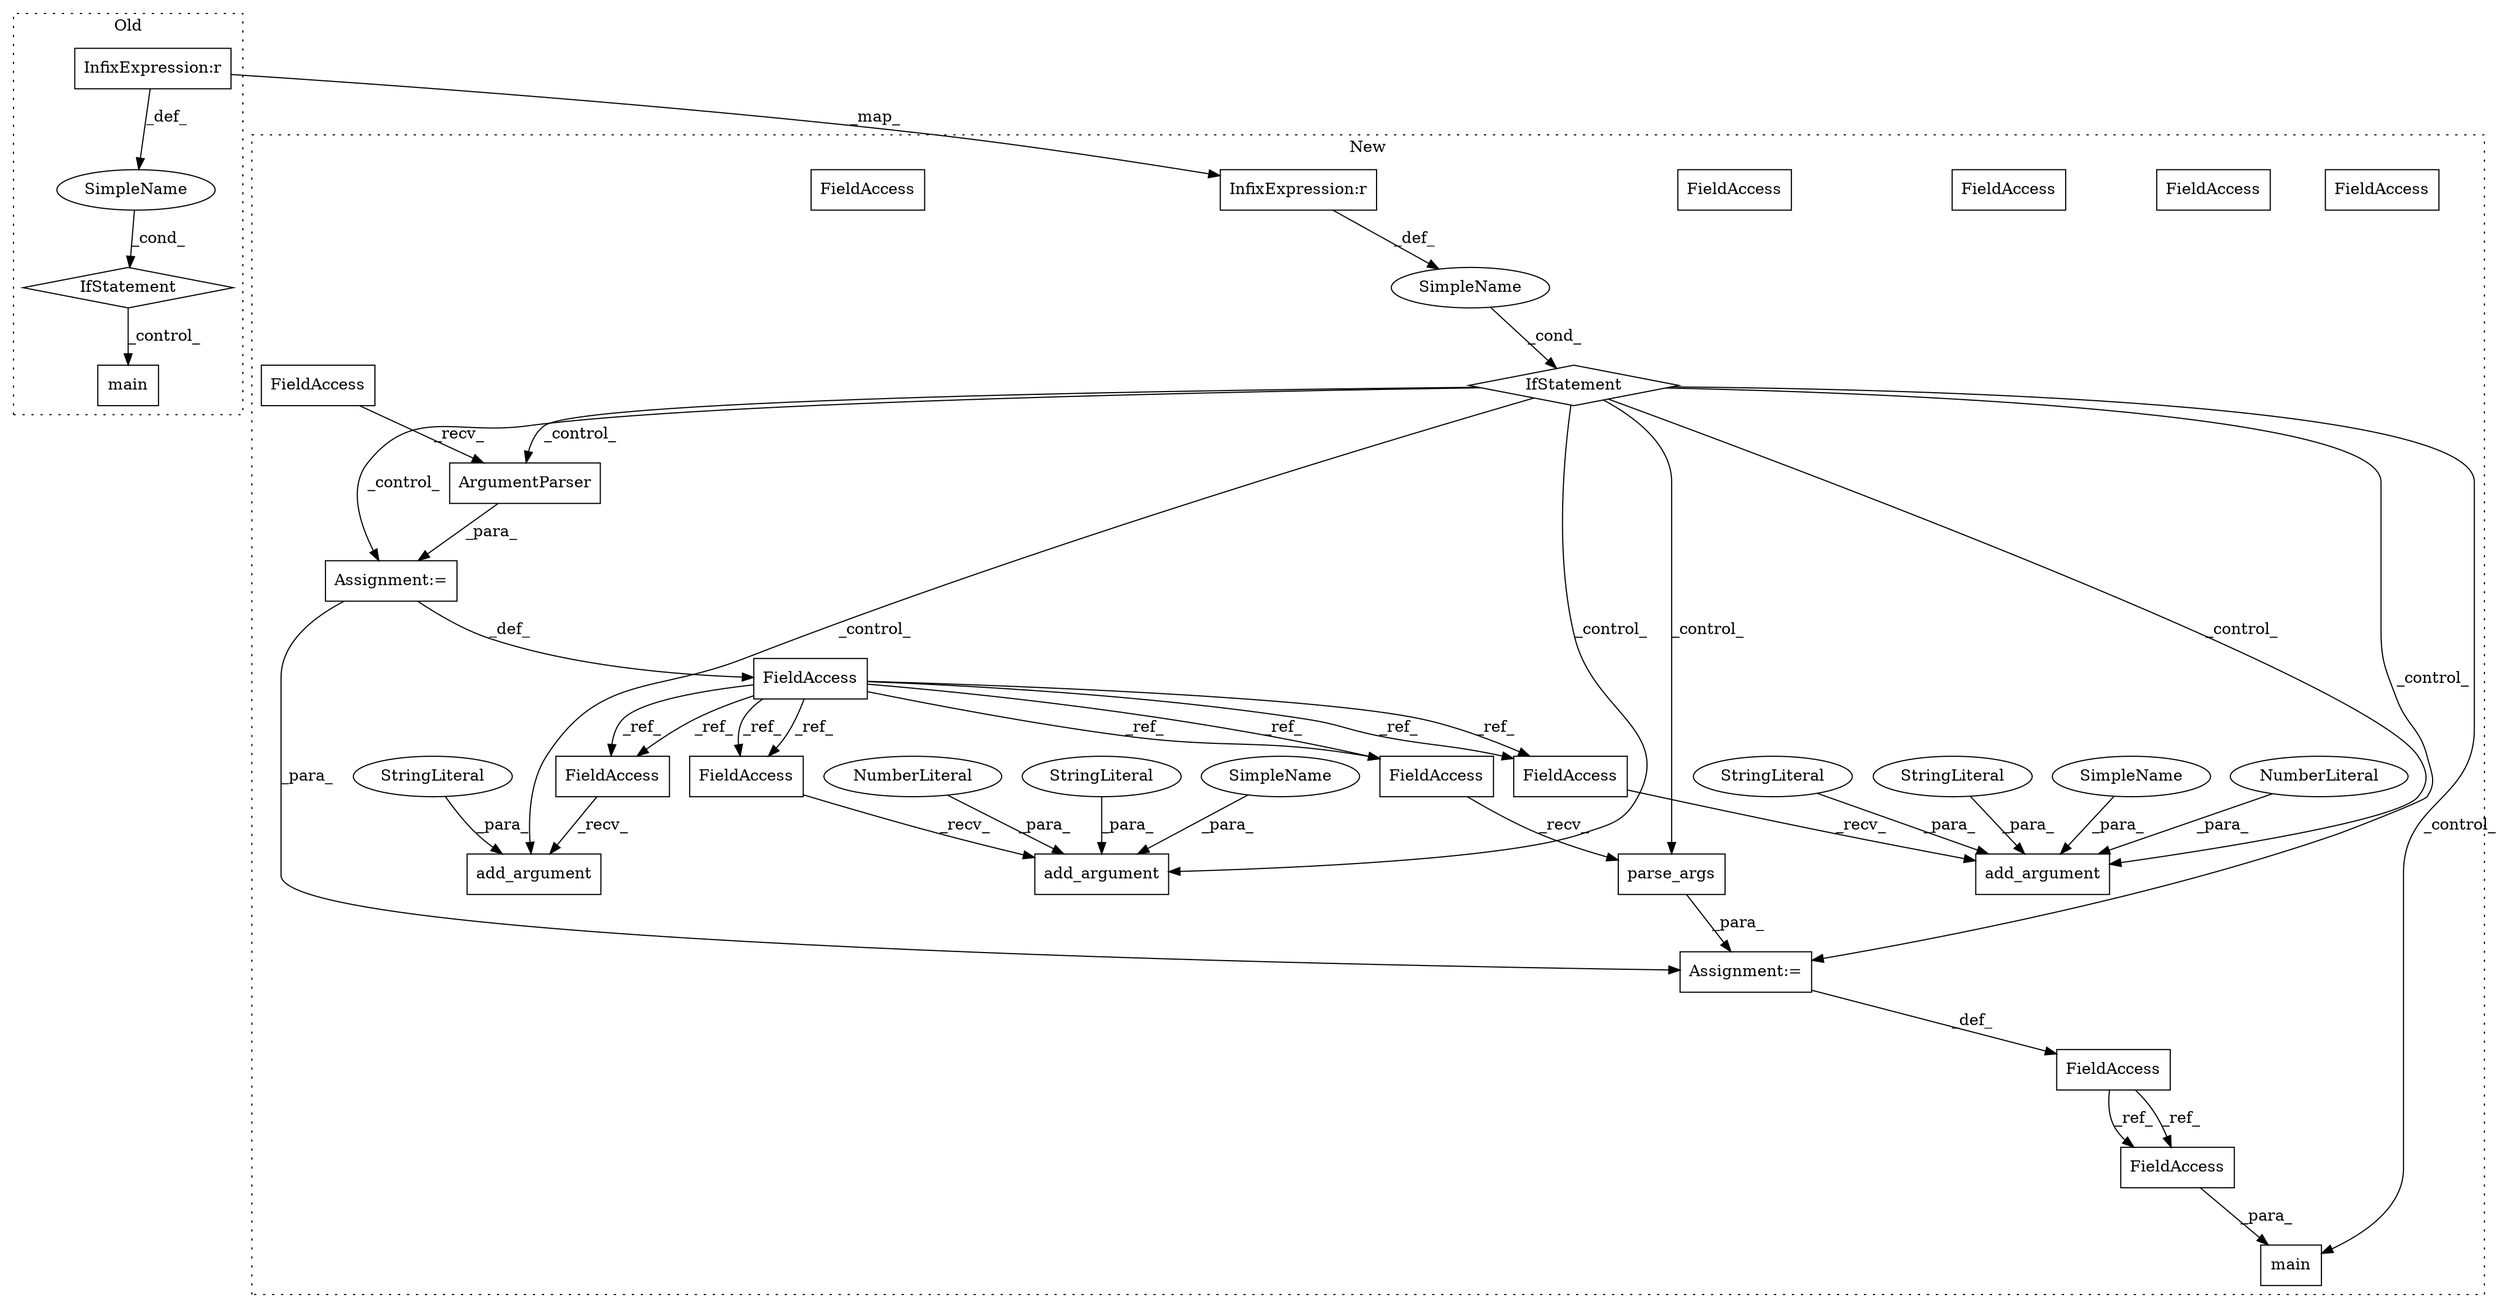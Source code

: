 digraph G {
subgraph cluster0 {
1 [label="main" a="32" s="5868" l="6" shape="box"];
23 [label="InfixExpression:r" a="27" s="5844" l="4" shape="box"];
25 [label="SimpleName" a="42" s="" l="" shape="ellipse"];
26 [label="IfStatement" a="25" s="5832,5858" l="4,2" shape="diamond"];
label = "Old";
style="dotted";
}
subgraph cluster1 {
2 [label="add_argument" a="32" s="5031,5149" l="13,1" shape="box"];
3 [label="StringLiteral" a="45" s="5044" l="16" shape="ellipse"];
4 [label="FieldAccess" a="22" s="5024" l="6" shape="box"];
5 [label="FieldAccess" a="22" s="4932" l="6" shape="box"];
6 [label="add_argument" a="32" s="5239,5273" l="13,1" shape="box"];
7 [label="SimpleName" a="42" s="" l="" shape="ellipse"];
8 [label="StringLiteral" a="45" s="5252" l="14" shape="ellipse"];
9 [label="parse_args" a="32" s="5344" l="12" shape="box"];
10 [label="ArgumentParser" a="32" s="4948" l="16" shape="box"];
11 [label="FieldAccess" a="22" s="5337" l="6" shape="box"];
12 [label="FieldAccess" a="22" s="4939" l="8" shape="box"];
13 [label="FieldAccess" a="22" s="5332" l="4" shape="box"];
14 [label="FieldAccess" a="22" s="5369" l="4" shape="box"];
15 [label="FieldAccess" a="22" s="5232" l="6" shape="box"];
16 [label="IfStatement" a="25" s="4896,4922" l="4,2" shape="diamond"];
17 [label="Assignment:=" a="7" s="4938" l="1" shape="box"];
18 [label="Assignment:=" a="7" s="5336" l="1" shape="box"];
19 [label="add_argument" a="32" s="4979,5015" l="13,1" shape="box"];
20 [label="NumberLiteral" a="34" s="5271" l="2" shape="ellipse"];
21 [label="NumberLiteral" a="34" s="5065" l="1" shape="ellipse"];
22 [label="InfixExpression:r" a="27" s="4908" l="4" shape="box"];
24 [label="FieldAccess" a="22" s="4972" l="6" shape="box"];
27 [label="main" a="32" s="5364,5382" l="5,1" shape="box"];
28 [label="StringLiteral" a="45" s="4992" l="11" shape="ellipse"];
29 [label="StringLiteral" a="45" s="5067" l="82" shape="ellipse"];
30 [label="FieldAccess" a="22" s="5369" l="4" shape="box"];
31 [label="FieldAccess" a="22" s="4972" l="6" shape="box"];
32 [label="FieldAccess" a="22" s="5024" l="6" shape="box"];
33 [label="FieldAccess" a="22" s="5232" l="6" shape="box"];
34 [label="FieldAccess" a="22" s="5337" l="6" shape="box"];
35 [label="SimpleName" a="42" s="5061" l="3" shape="ellipse"];
36 [label="SimpleName" a="42" s="5267" l="3" shape="ellipse"];
label = "New";
style="dotted";
}
3 -> 2 [label="_para_"];
5 -> 33 [label="_ref_"];
5 -> 34 [label="_ref_"];
5 -> 31 [label="_ref_"];
5 -> 34 [label="_ref_"];
5 -> 33 [label="_ref_"];
5 -> 32 [label="_ref_"];
5 -> 32 [label="_ref_"];
5 -> 31 [label="_ref_"];
7 -> 16 [label="_cond_"];
8 -> 6 [label="_para_"];
9 -> 18 [label="_para_"];
10 -> 17 [label="_para_"];
12 -> 10 [label="_recv_"];
13 -> 30 [label="_ref_"];
13 -> 30 [label="_ref_"];
16 -> 18 [label="_control_"];
16 -> 6 [label="_control_"];
16 -> 19 [label="_control_"];
16 -> 9 [label="_control_"];
16 -> 17 [label="_control_"];
16 -> 2 [label="_control_"];
16 -> 10 [label="_control_"];
16 -> 27 [label="_control_"];
17 -> 5 [label="_def_"];
17 -> 18 [label="_para_"];
18 -> 13 [label="_def_"];
20 -> 6 [label="_para_"];
21 -> 2 [label="_para_"];
22 -> 7 [label="_def_"];
23 -> 22 [label="_map_"];
23 -> 25 [label="_def_"];
25 -> 26 [label="_cond_"];
26 -> 1 [label="_control_"];
28 -> 19 [label="_para_"];
29 -> 2 [label="_para_"];
30 -> 27 [label="_para_"];
31 -> 19 [label="_recv_"];
32 -> 2 [label="_recv_"];
33 -> 6 [label="_recv_"];
34 -> 9 [label="_recv_"];
35 -> 2 [label="_para_"];
36 -> 6 [label="_para_"];
}
